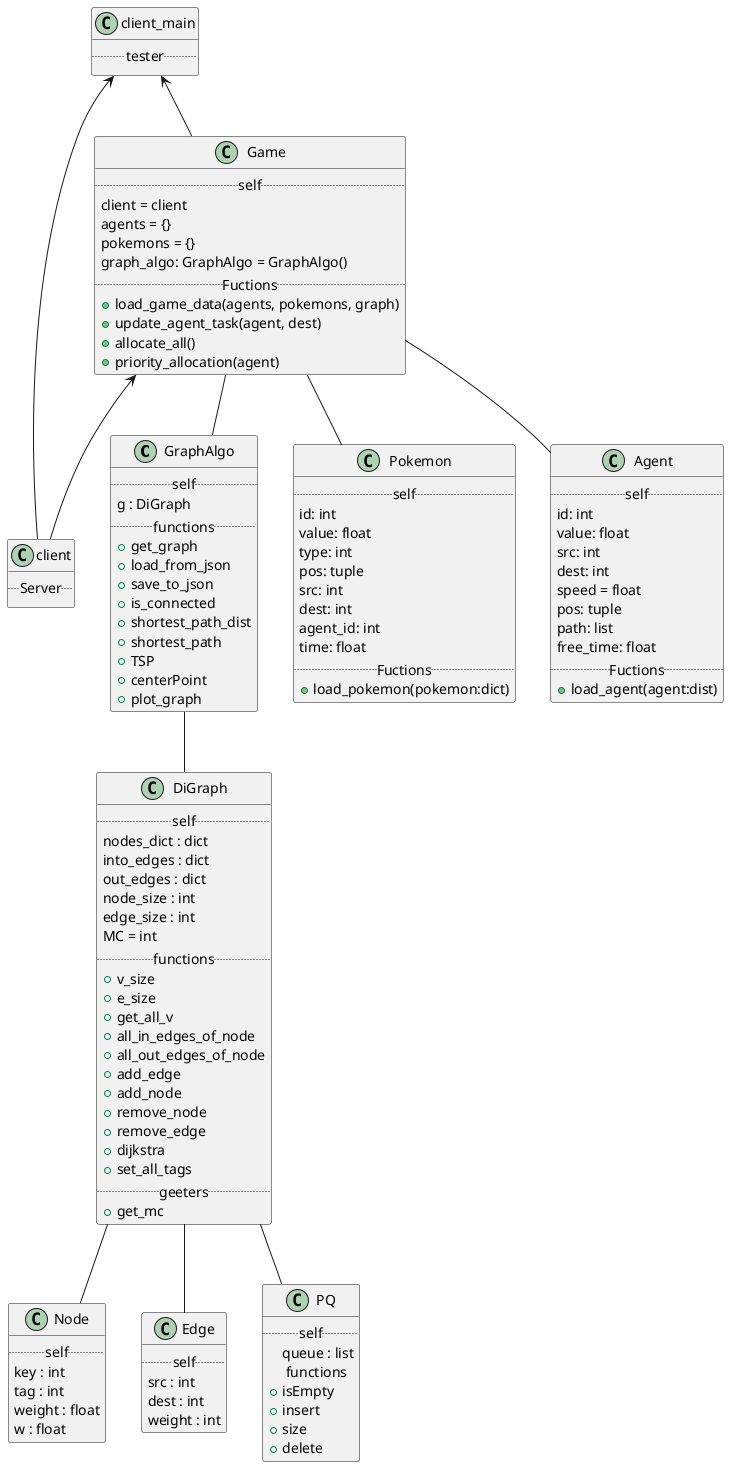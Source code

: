 @startuml
'https://plantuml.com/sequence-diagram

autonumber

@startuml

Class01 <|-- Class02
Class03 *-- Class04
Class05 o-- Class06
Class07 .. Class08
Class09 -- Class10

@startuml
GraphAlgo -- DiGraph
client_main <-- client
client_main <-- Game
Game <-- client
Game -- GraphAlgo
Game -- Pokemon
Game -- Agent
DiGraph -- Node
DiGraph -- Edge
DiGraph -- PQ

class DiGraph {
  .. self ..
    nodes_dict : dict
    into_edges : dict
    out_edges : dict
    node_size : int
    edge_size : int
    MC = int
  .. functions ..
  + v_size
  + e_size
  + get_all_v
  + all_in_edges_of_node
  + all_out_edges_of_node
  + add_edge
  + add_node
  + remove_node
  + remove_edge
  + dijkstra
  + set_all_tags
  .. geeters ..
  + get_mc
}


class GraphAlgo {
  .. self ..
   g : DiGraph
  .. functions ..
  + get_graph
  + load_from_json
  + save_to_json
  + is_connected
  + shortest_path_dist
  + shortest_path
  + TSP
  + centerPoint
  + plot_graph
}

class Pokemon {
 .. self ..
    id: int
    value: float
    type: int
    pos: tuple
    src: int
    dest: int
    agent_id: int
    time: float
 ..Fuctions..
 +load_pokemon(pokemon:dict)
}
class Agent {
 .. self ..
    id: int
    value: float
    src: int
    dest: int
    speed = float
    pos: tuple
    path: list
    free_time: float
 ..Fuctions..
 +load_agent(agent:dist)
}
class Game {
 .. self ..
    client = client
    agents = {}
    pokemons = {}
    graph_algo: GraphAlgo = GraphAlgo()
 ..Fuctions..
 +load_game_data(agents, pokemons, graph)
 +update_agent_task(agent, dest)
 +allocate_all()
 +priority_allocation(agent)
}
class client_main {
 .. tester ..
}
class client {
 .. Server ..
}
class Edge {
 .. self ..
   src : int
   dest : int
   weight : int
}
class Node {
 .. self ..
   key : int
   tag : int
   weight : float
   w : float
}
class PQ {
 .. self ..
   queue : list
   .. functions ..
  + isEmpty
  + insert
  + size
  + delete
}

@enduml



